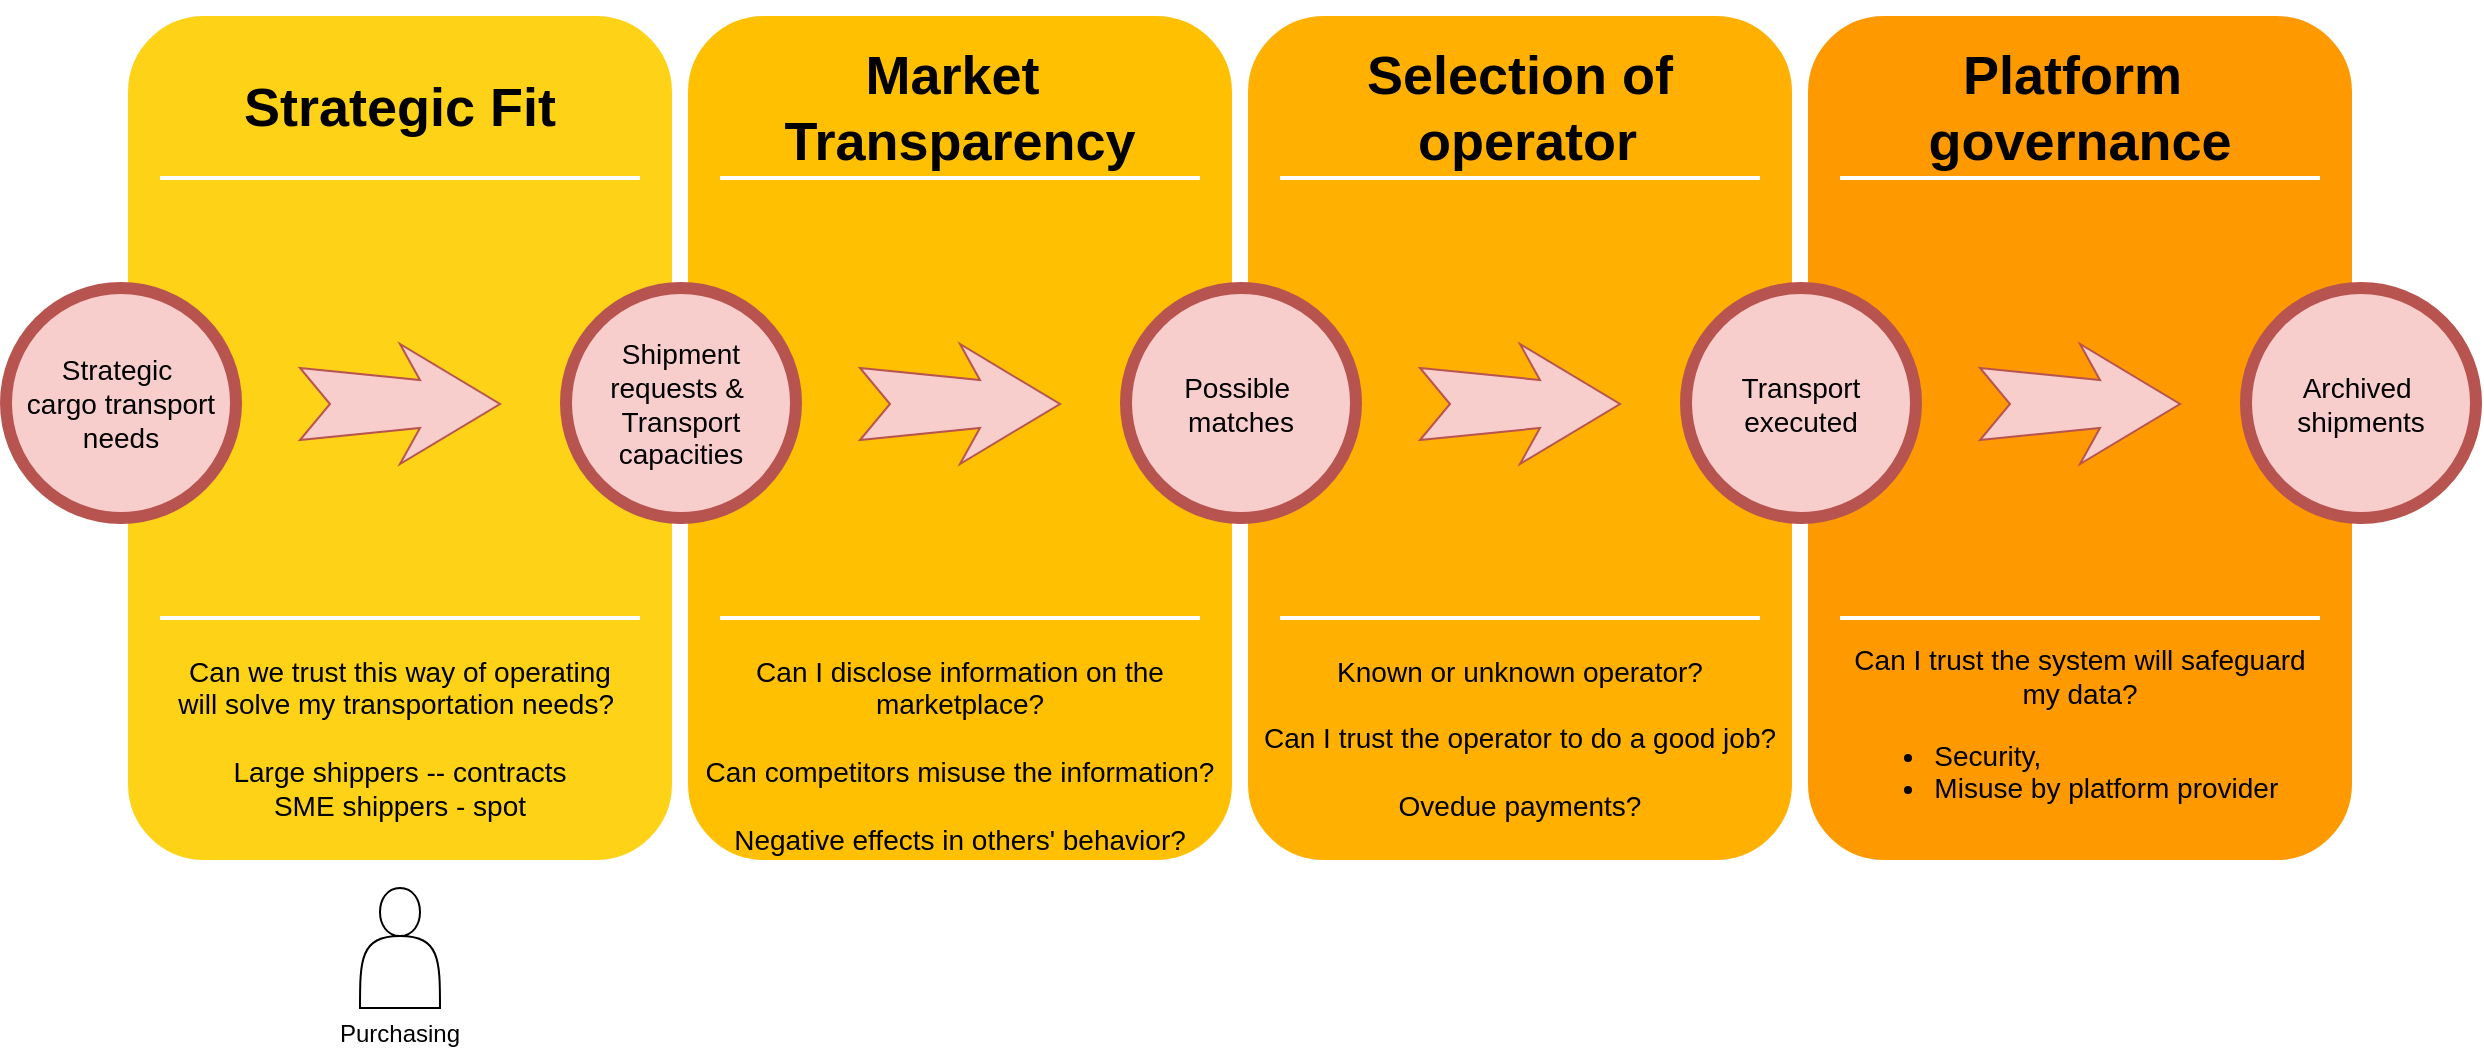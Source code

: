 <mxfile version="24.4.10" type="github">
  <diagram name="Page-1" id="12e1b939-464a-85fe-373e-61e167be1490">
    <mxGraphModel dx="1434" dy="780" grid="1" gridSize="10" guides="1" tooltips="1" connect="1" arrows="1" fold="1" page="1" pageScale="1.5" pageWidth="1169" pageHeight="826" background="none" math="0" shadow="0">
      <root>
        <mxCell id="0" />
        <mxCell id="1" parent="0" />
        <mxCell id="60da8b9f42644d3a-2" value="" style="whiteSpace=wrap;html=1;rounded=1;shadow=0;strokeWidth=8;fontSize=20;align=center;fillColor=#FED217;strokeColor=#FFFFFF;" parent="1" vertex="1">
          <mxGeometry x="177" y="180" width="280" height="430" as="geometry" />
        </mxCell>
        <mxCell id="60da8b9f42644d3a-3" value="Strategic Fit" style="text;html=1;strokeColor=none;fillColor=none;align=center;verticalAlign=middle;whiteSpace=wrap;rounded=0;shadow=0;fontSize=27;fontColor=default;fontStyle=1;" parent="1" vertex="1">
          <mxGeometry x="177" y="200" width="280" height="60" as="geometry" />
        </mxCell>
        <mxCell id="60da8b9f42644d3a-4" value="Can we trust this way of operating&lt;div&gt;will solve my transportation needs?&lt;span style=&quot;background-color: initial;&quot;&gt;&amp;nbsp;&lt;/span&gt;&lt;/div&gt;&lt;div&gt;&lt;br&gt;&lt;/div&gt;&lt;div&gt;Large shippers -- contracts&lt;/div&gt;&lt;div&gt;SME shippers - spot&lt;/div&gt;" style="text;html=1;strokeColor=none;fillColor=none;align=center;verticalAlign=middle;whiteSpace=wrap;rounded=0;shadow=0;fontSize=14;fontColor=default;" parent="1" vertex="1">
          <mxGeometry x="177" y="500" width="280" height="90" as="geometry" />
        </mxCell>
        <mxCell id="60da8b9f42644d3a-6" value="" style="line;strokeWidth=2;html=1;rounded=0;shadow=0;fontSize=27;align=center;fillColor=none;strokeColor=#FFFFFF;" parent="1" vertex="1">
          <mxGeometry x="197" y="260" width="240" height="10" as="geometry" />
        </mxCell>
        <mxCell id="60da8b9f42644d3a-7" value="" style="line;strokeWidth=2;html=1;rounded=0;shadow=0;fontSize=27;align=center;fillColor=none;strokeColor=#FFFFFF;" parent="1" vertex="1">
          <mxGeometry x="197" y="480" width="240" height="10" as="geometry" />
        </mxCell>
        <mxCell id="60da8b9f42644d3a-8" value="Strategic&amp;nbsp;&lt;div&gt;cargo transport needs&lt;/div&gt;" style="ellipse;whiteSpace=wrap;html=1;rounded=0;shadow=0;strokeWidth=6;fontSize=14;align=center;fillColor=#f8cecc;strokeColor=#b85450;" parent="1" vertex="1">
          <mxGeometry x="120" y="320" width="115" height="115" as="geometry" />
        </mxCell>
        <mxCell id="60da8b9f42644d3a-9" value="" style="html=1;shadow=0;dashed=0;align=center;verticalAlign=middle;shape=mxgraph.arrows2.stylisedArrow;dy=0.6;dx=40;notch=15;feather=0.4;rounded=0;strokeWidth=1;fontSize=27;strokeColor=#b85450;fillColor=#f8cecc;textShadow=0;" parent="1" vertex="1">
          <mxGeometry x="267" y="348" width="100" height="60" as="geometry" />
        </mxCell>
        <mxCell id="60da8b9f42644d3a-17" value="" style="whiteSpace=wrap;html=1;rounded=1;shadow=0;strokeWidth=8;fontSize=20;align=center;fillColor=#FFC001;strokeColor=#FFFFFF;" parent="1" vertex="1">
          <mxGeometry x="457" y="180" width="280" height="430" as="geometry" />
        </mxCell>
        <mxCell id="60da8b9f42644d3a-18" value="Market&amp;nbsp;&lt;div&gt;Transparency&lt;/div&gt;" style="text;html=1;strokeColor=none;fillColor=none;align=center;verticalAlign=middle;whiteSpace=wrap;rounded=0;shadow=0;fontSize=27;fontColor=default;fontStyle=1;" parent="1" vertex="1">
          <mxGeometry x="457" y="200" width="280" height="60" as="geometry" />
        </mxCell>
        <mxCell id="60da8b9f42644d3a-19" value="&lt;div&gt;&lt;br&gt;&lt;/div&gt;&lt;div&gt;Can I disclose information on the marketplace?&lt;/div&gt;&lt;div&gt;&lt;br&gt;&lt;/div&gt;Can competitors misuse the information?&lt;div&gt;&lt;br&gt;&lt;/div&gt;&lt;div&gt;Negative effects&amp;nbsp;&lt;span style=&quot;background-color: initial;&quot;&gt;in others&#39; behavior?&lt;/span&gt;&lt;/div&gt;" style="text;html=1;strokeColor=none;fillColor=none;align=center;verticalAlign=middle;whiteSpace=wrap;rounded=0;shadow=0;fontSize=14;fontColor=default;" parent="1" vertex="1">
          <mxGeometry x="457" y="500" width="280" height="90" as="geometry" />
        </mxCell>
        <mxCell id="60da8b9f42644d3a-20" value="" style="line;strokeWidth=2;html=1;rounded=0;shadow=0;fontSize=27;align=center;fillColor=none;strokeColor=#FFFFFF;" parent="1" vertex="1">
          <mxGeometry x="477" y="260" width="240" height="10" as="geometry" />
        </mxCell>
        <mxCell id="60da8b9f42644d3a-21" value="" style="line;strokeWidth=2;html=1;rounded=0;shadow=0;fontSize=27;align=center;fillColor=none;strokeColor=#FFFFFF;" parent="1" vertex="1">
          <mxGeometry x="477" y="480" width="240" height="10" as="geometry" />
        </mxCell>
        <mxCell id="60da8b9f42644d3a-22" value="Shipment requests &amp;amp;&amp;nbsp;&lt;div&gt;Transport capacities&lt;/div&gt;" style="ellipse;whiteSpace=wrap;html=1;rounded=0;shadow=0;strokeWidth=6;fontSize=14;align=center;fillColor=#f8cecc;strokeColor=#b85450;" parent="1" vertex="1">
          <mxGeometry x="400" y="320" width="115" height="115" as="geometry" />
        </mxCell>
        <mxCell id="60da8b9f42644d3a-23" value="" style="html=1;shadow=0;dashed=0;align=center;verticalAlign=middle;shape=mxgraph.arrows2.stylisedArrow;dy=0.6;dx=40;notch=15;feather=0.4;rounded=0;strokeWidth=1;fontSize=27;strokeColor=#b85450;fillColor=#f8cecc;" parent="1" vertex="1">
          <mxGeometry x="547" y="348" width="100" height="60" as="geometry" />
        </mxCell>
        <mxCell id="60da8b9f42644d3a-24" value="" style="whiteSpace=wrap;html=1;rounded=1;shadow=0;strokeWidth=8;fontSize=20;align=center;fillColor=#FFB001;strokeColor=#FFFFFF;" parent="1" vertex="1">
          <mxGeometry x="737" y="180" width="280" height="430" as="geometry" />
        </mxCell>
        <mxCell id="60da8b9f42644d3a-25" value="Selection of&lt;div&gt;&amp;nbsp;operator&lt;/div&gt;" style="text;html=1;strokeColor=none;fillColor=none;align=center;verticalAlign=middle;whiteSpace=wrap;rounded=0;shadow=0;fontSize=27;fontColor=default;fontStyle=1;" parent="1" vertex="1">
          <mxGeometry x="737" y="200" width="280" height="60" as="geometry" />
        </mxCell>
        <mxCell id="60da8b9f42644d3a-26" value="Known or unknown operator?&lt;div&gt;&lt;br&gt;&lt;div&gt;Can I trust the operator to do a good job?&lt;/div&gt;&lt;/div&gt;&lt;div&gt;&lt;br&gt;&lt;/div&gt;&lt;div&gt;Ovedue payments?&lt;/div&gt;" style="text;html=1;strokeColor=none;fillColor=none;align=center;verticalAlign=middle;whiteSpace=wrap;rounded=0;shadow=0;fontSize=14;fontColor=default;" parent="1" vertex="1">
          <mxGeometry x="737" y="500" width="280" height="90" as="geometry" />
        </mxCell>
        <mxCell id="60da8b9f42644d3a-27" value="" style="line;strokeWidth=2;html=1;rounded=0;shadow=0;fontSize=27;align=center;fillColor=none;strokeColor=#FFFFFF;" parent="1" vertex="1">
          <mxGeometry x="757" y="260" width="240" height="10" as="geometry" />
        </mxCell>
        <mxCell id="60da8b9f42644d3a-28" value="" style="line;strokeWidth=2;html=1;rounded=0;shadow=0;fontSize=27;align=center;fillColor=none;strokeColor=#FFFFFF;" parent="1" vertex="1">
          <mxGeometry x="757" y="480" width="240" height="10" as="geometry" />
        </mxCell>
        <mxCell id="60da8b9f42644d3a-29" value="Possible&amp;nbsp; matches" style="ellipse;whiteSpace=wrap;html=1;rounded=0;shadow=0;strokeWidth=6;fontSize=14;align=center;fillColor=#f8cecc;strokeColor=#b85450;" parent="1" vertex="1">
          <mxGeometry x="680" y="320" width="115" height="115" as="geometry" />
        </mxCell>
        <mxCell id="60da8b9f42644d3a-30" value="" style="html=1;shadow=0;dashed=0;align=center;verticalAlign=middle;shape=mxgraph.arrows2.stylisedArrow;dy=0.6;dx=40;notch=15;feather=0.4;rounded=0;strokeWidth=1;fontSize=27;strokeColor=#b85450;fillColor=#f8cecc;" parent="1" vertex="1">
          <mxGeometry x="827" y="348" width="100" height="60" as="geometry" />
        </mxCell>
        <mxCell id="60da8b9f42644d3a-31" value="" style="whiteSpace=wrap;html=1;rounded=1;shadow=0;strokeWidth=8;fontSize=20;align=center;fillColor=#FE9900;strokeColor=#FFFFFF;" parent="1" vertex="1">
          <mxGeometry x="1017" y="180" width="280" height="430" as="geometry" />
        </mxCell>
        <mxCell id="60da8b9f42644d3a-32" value="Platform&amp;nbsp;&lt;div&gt;governance&lt;/div&gt;" style="text;html=1;strokeColor=none;fillColor=none;align=center;verticalAlign=middle;whiteSpace=wrap;rounded=0;shadow=0;fontSize=27;fontColor=default;fontStyle=1;" parent="1" vertex="1">
          <mxGeometry x="1017" y="200" width="280" height="60" as="geometry" />
        </mxCell>
        <mxCell id="60da8b9f42644d3a-33" value="Can I trust the system will safeguard&lt;div&gt;my data?&lt;/div&gt;&lt;div&gt;&lt;ul&gt;&lt;li style=&quot;text-align: left;&quot;&gt;Security,&amp;nbsp;&lt;/li&gt;&lt;li style=&quot;text-align: left;&quot;&gt;Misuse by platform provider&lt;/li&gt;&lt;/ul&gt;&lt;/div&gt;" style="text;html=1;strokeColor=none;fillColor=none;align=center;verticalAlign=middle;whiteSpace=wrap;rounded=0;shadow=0;fontSize=14;fontColor=default;" parent="1" vertex="1">
          <mxGeometry x="1017" y="500" width="280" height="90" as="geometry" />
        </mxCell>
        <mxCell id="60da8b9f42644d3a-34" value="" style="line;strokeWidth=2;html=1;rounded=0;shadow=0;fontSize=27;align=center;fillColor=none;strokeColor=#FFFFFF;" parent="1" vertex="1">
          <mxGeometry x="1037" y="260" width="240" height="10" as="geometry" />
        </mxCell>
        <mxCell id="60da8b9f42644d3a-35" value="" style="line;strokeWidth=2;html=1;rounded=0;shadow=0;fontSize=27;align=center;fillColor=none;strokeColor=#FFFFFF;" parent="1" vertex="1">
          <mxGeometry x="1037" y="480" width="240" height="10" as="geometry" />
        </mxCell>
        <mxCell id="60da8b9f42644d3a-36" value="Transport executed" style="ellipse;whiteSpace=wrap;html=1;rounded=0;shadow=0;strokeWidth=6;fontSize=14;align=center;fillColor=#f8cecc;strokeColor=#b85450;" parent="1" vertex="1">
          <mxGeometry x="960" y="320" width="115" height="115" as="geometry" />
        </mxCell>
        <mxCell id="60da8b9f42644d3a-37" value="" style="html=1;shadow=0;dashed=0;align=center;verticalAlign=middle;shape=mxgraph.arrows2.stylisedArrow;dy=0.6;dx=40;notch=15;feather=0.4;rounded=0;strokeWidth=1;fontSize=27;strokeColor=#b85450;fillColor=#f8cecc;" parent="1" vertex="1">
          <mxGeometry x="1107" y="348" width="100" height="60" as="geometry" />
        </mxCell>
        <mxCell id="60da8b9f42644d3a-38" value="Archived&amp;nbsp;&lt;div&gt;shipments&lt;/div&gt;" style="ellipse;whiteSpace=wrap;html=1;rounded=0;shadow=0;strokeWidth=6;fontSize=14;align=center;fillColor=#f8cecc;strokeColor=#b85450;" parent="1" vertex="1">
          <mxGeometry x="1240" y="320" width="115" height="115" as="geometry" />
        </mxCell>
        <mxCell id="H9V23JsOA2YB1GofDD_g-2" value="&lt;div&gt;&lt;br&gt;&lt;/div&gt;&lt;div&gt;&lt;br&gt;&lt;/div&gt;&lt;div&gt;&lt;br&gt;&lt;/div&gt;&lt;div&gt;&lt;br&gt;&lt;/div&gt;&lt;div&gt;&lt;br&gt;&lt;/div&gt;&lt;div&gt;&lt;br&gt;&lt;/div&gt;Purchasing" style="shape=actor;whiteSpace=wrap;html=1;" vertex="1" parent="1">
          <mxGeometry x="297" y="620" width="40" height="60" as="geometry" />
        </mxCell>
      </root>
    </mxGraphModel>
  </diagram>
</mxfile>
